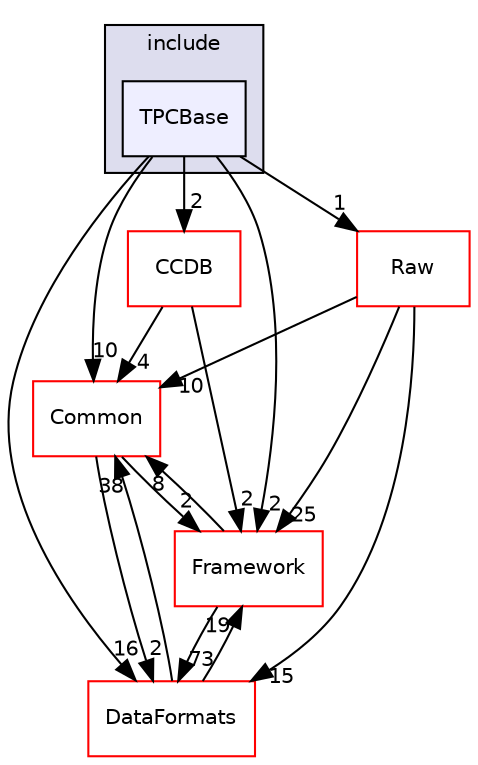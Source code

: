 digraph "/home/travis/build/AliceO2Group/AliceO2/Detectors/TPC/base/include/TPCBase" {
  bgcolor=transparent;
  compound=true
  node [ fontsize="10", fontname="Helvetica"];
  edge [ labelfontsize="10", labelfontname="Helvetica"];
  subgraph clusterdir_8878d5c3559bc3ebfb711a18a96e91b8 {
    graph [ bgcolor="#ddddee", pencolor="black", label="include" fontname="Helvetica", fontsize="10", URL="dir_8878d5c3559bc3ebfb711a18a96e91b8.html"]
  dir_239a27e254c844c85fd0f03c74d81139 [shape=box, label="TPCBase", style="filled", fillcolor="#eeeeff", pencolor="black", URL="dir_239a27e254c844c85fd0f03c74d81139.html"];
  }
  dir_4ab6b4cc6a7edbff49100e9123df213f [shape=box label="Common" color="red" URL="dir_4ab6b4cc6a7edbff49100e9123df213f.html"];
  dir_6af676bf18881990e4083e191d0e63e0 [shape=box label="CCDB" color="red" URL="dir_6af676bf18881990e4083e191d0e63e0.html"];
  dir_bcbb2cf9a3d3d83e5515c82071a07177 [shape=box label="Framework" color="red" URL="dir_bcbb2cf9a3d3d83e5515c82071a07177.html"];
  dir_26637d1bd82229bc9ed97f7e706be743 [shape=box label="Raw" color="red" URL="dir_26637d1bd82229bc9ed97f7e706be743.html"];
  dir_2171f7ec022c5423887b07c69b2f5b48 [shape=box label="DataFormats" color="red" URL="dir_2171f7ec022c5423887b07c69b2f5b48.html"];
  dir_4ab6b4cc6a7edbff49100e9123df213f->dir_bcbb2cf9a3d3d83e5515c82071a07177 [headlabel="2", labeldistance=1.5 headhref="dir_000036_000063.html"];
  dir_4ab6b4cc6a7edbff49100e9123df213f->dir_2171f7ec022c5423887b07c69b2f5b48 [headlabel="2", labeldistance=1.5 headhref="dir_000036_000090.html"];
  dir_6af676bf18881990e4083e191d0e63e0->dir_4ab6b4cc6a7edbff49100e9123df213f [headlabel="4", labeldistance=1.5 headhref="dir_000028_000036.html"];
  dir_6af676bf18881990e4083e191d0e63e0->dir_bcbb2cf9a3d3d83e5515c82071a07177 [headlabel="2", labeldistance=1.5 headhref="dir_000028_000063.html"];
  dir_239a27e254c844c85fd0f03c74d81139->dir_4ab6b4cc6a7edbff49100e9123df213f [headlabel="10", labeldistance=1.5 headhref="dir_000062_000036.html"];
  dir_239a27e254c844c85fd0f03c74d81139->dir_6af676bf18881990e4083e191d0e63e0 [headlabel="2", labeldistance=1.5 headhref="dir_000062_000028.html"];
  dir_239a27e254c844c85fd0f03c74d81139->dir_bcbb2cf9a3d3d83e5515c82071a07177 [headlabel="2", labeldistance=1.5 headhref="dir_000062_000063.html"];
  dir_239a27e254c844c85fd0f03c74d81139->dir_26637d1bd82229bc9ed97f7e706be743 [headlabel="1", labeldistance=1.5 headhref="dir_000062_000643.html"];
  dir_239a27e254c844c85fd0f03c74d81139->dir_2171f7ec022c5423887b07c69b2f5b48 [headlabel="16", labeldistance=1.5 headhref="dir_000062_000090.html"];
  dir_bcbb2cf9a3d3d83e5515c82071a07177->dir_4ab6b4cc6a7edbff49100e9123df213f [headlabel="8", labeldistance=1.5 headhref="dir_000063_000036.html"];
  dir_bcbb2cf9a3d3d83e5515c82071a07177->dir_2171f7ec022c5423887b07c69b2f5b48 [headlabel="73", labeldistance=1.5 headhref="dir_000063_000090.html"];
  dir_26637d1bd82229bc9ed97f7e706be743->dir_4ab6b4cc6a7edbff49100e9123df213f [headlabel="10", labeldistance=1.5 headhref="dir_000643_000036.html"];
  dir_26637d1bd82229bc9ed97f7e706be743->dir_bcbb2cf9a3d3d83e5515c82071a07177 [headlabel="25", labeldistance=1.5 headhref="dir_000643_000063.html"];
  dir_26637d1bd82229bc9ed97f7e706be743->dir_2171f7ec022c5423887b07c69b2f5b48 [headlabel="15", labeldistance=1.5 headhref="dir_000643_000090.html"];
  dir_2171f7ec022c5423887b07c69b2f5b48->dir_4ab6b4cc6a7edbff49100e9123df213f [headlabel="38", labeldistance=1.5 headhref="dir_000090_000036.html"];
  dir_2171f7ec022c5423887b07c69b2f5b48->dir_bcbb2cf9a3d3d83e5515c82071a07177 [headlabel="19", labeldistance=1.5 headhref="dir_000090_000063.html"];
}
